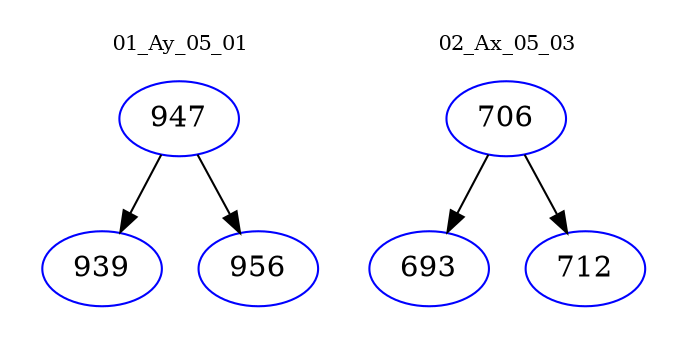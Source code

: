 digraph{
subgraph cluster_0 {
color = white
label = "01_Ay_05_01";
fontsize=10;
T0_947 [label="947", color="blue"]
T0_947 -> T0_939 [color="black"]
T0_939 [label="939", color="blue"]
T0_947 -> T0_956 [color="black"]
T0_956 [label="956", color="blue"]
}
subgraph cluster_1 {
color = white
label = "02_Ax_05_03";
fontsize=10;
T1_706 [label="706", color="blue"]
T1_706 -> T1_693 [color="black"]
T1_693 [label="693", color="blue"]
T1_706 -> T1_712 [color="black"]
T1_712 [label="712", color="blue"]
}
}
